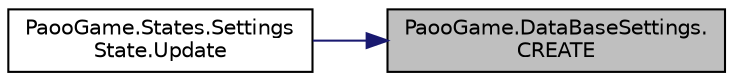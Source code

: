 digraph "PaooGame.DataBaseSettings.CREATE"
{
 // INTERACTIVE_SVG=YES
 // LATEX_PDF_SIZE
  edge [fontname="Helvetica",fontsize="10",labelfontname="Helvetica",labelfontsize="10"];
  node [fontname="Helvetica",fontsize="10",shape=record];
  rankdir="RL";
  Node1 [label="PaooGame.DataBaseSettings.\lCREATE",height=0.2,width=0.4,color="black", fillcolor="grey75", style="filled", fontcolor="black",tooltip="Va gestiona baza de date(din ea voi apela celelalte metode - adaugare inregistrare,..."];
  Node1 -> Node2 [dir="back",color="midnightblue",fontsize="10",style="solid"];
  Node2 [label="PaooGame.States.Settings\lState.Update",height=0.2,width=0.4,color="black", fillcolor="white", style="filled",URL="$class_paoo_game_1_1_states_1_1_settings_state.html#a31570d65d5fbf7c7c88f006ba2621257",tooltip="Actualizeaza starea curenta a meniului."];
}
